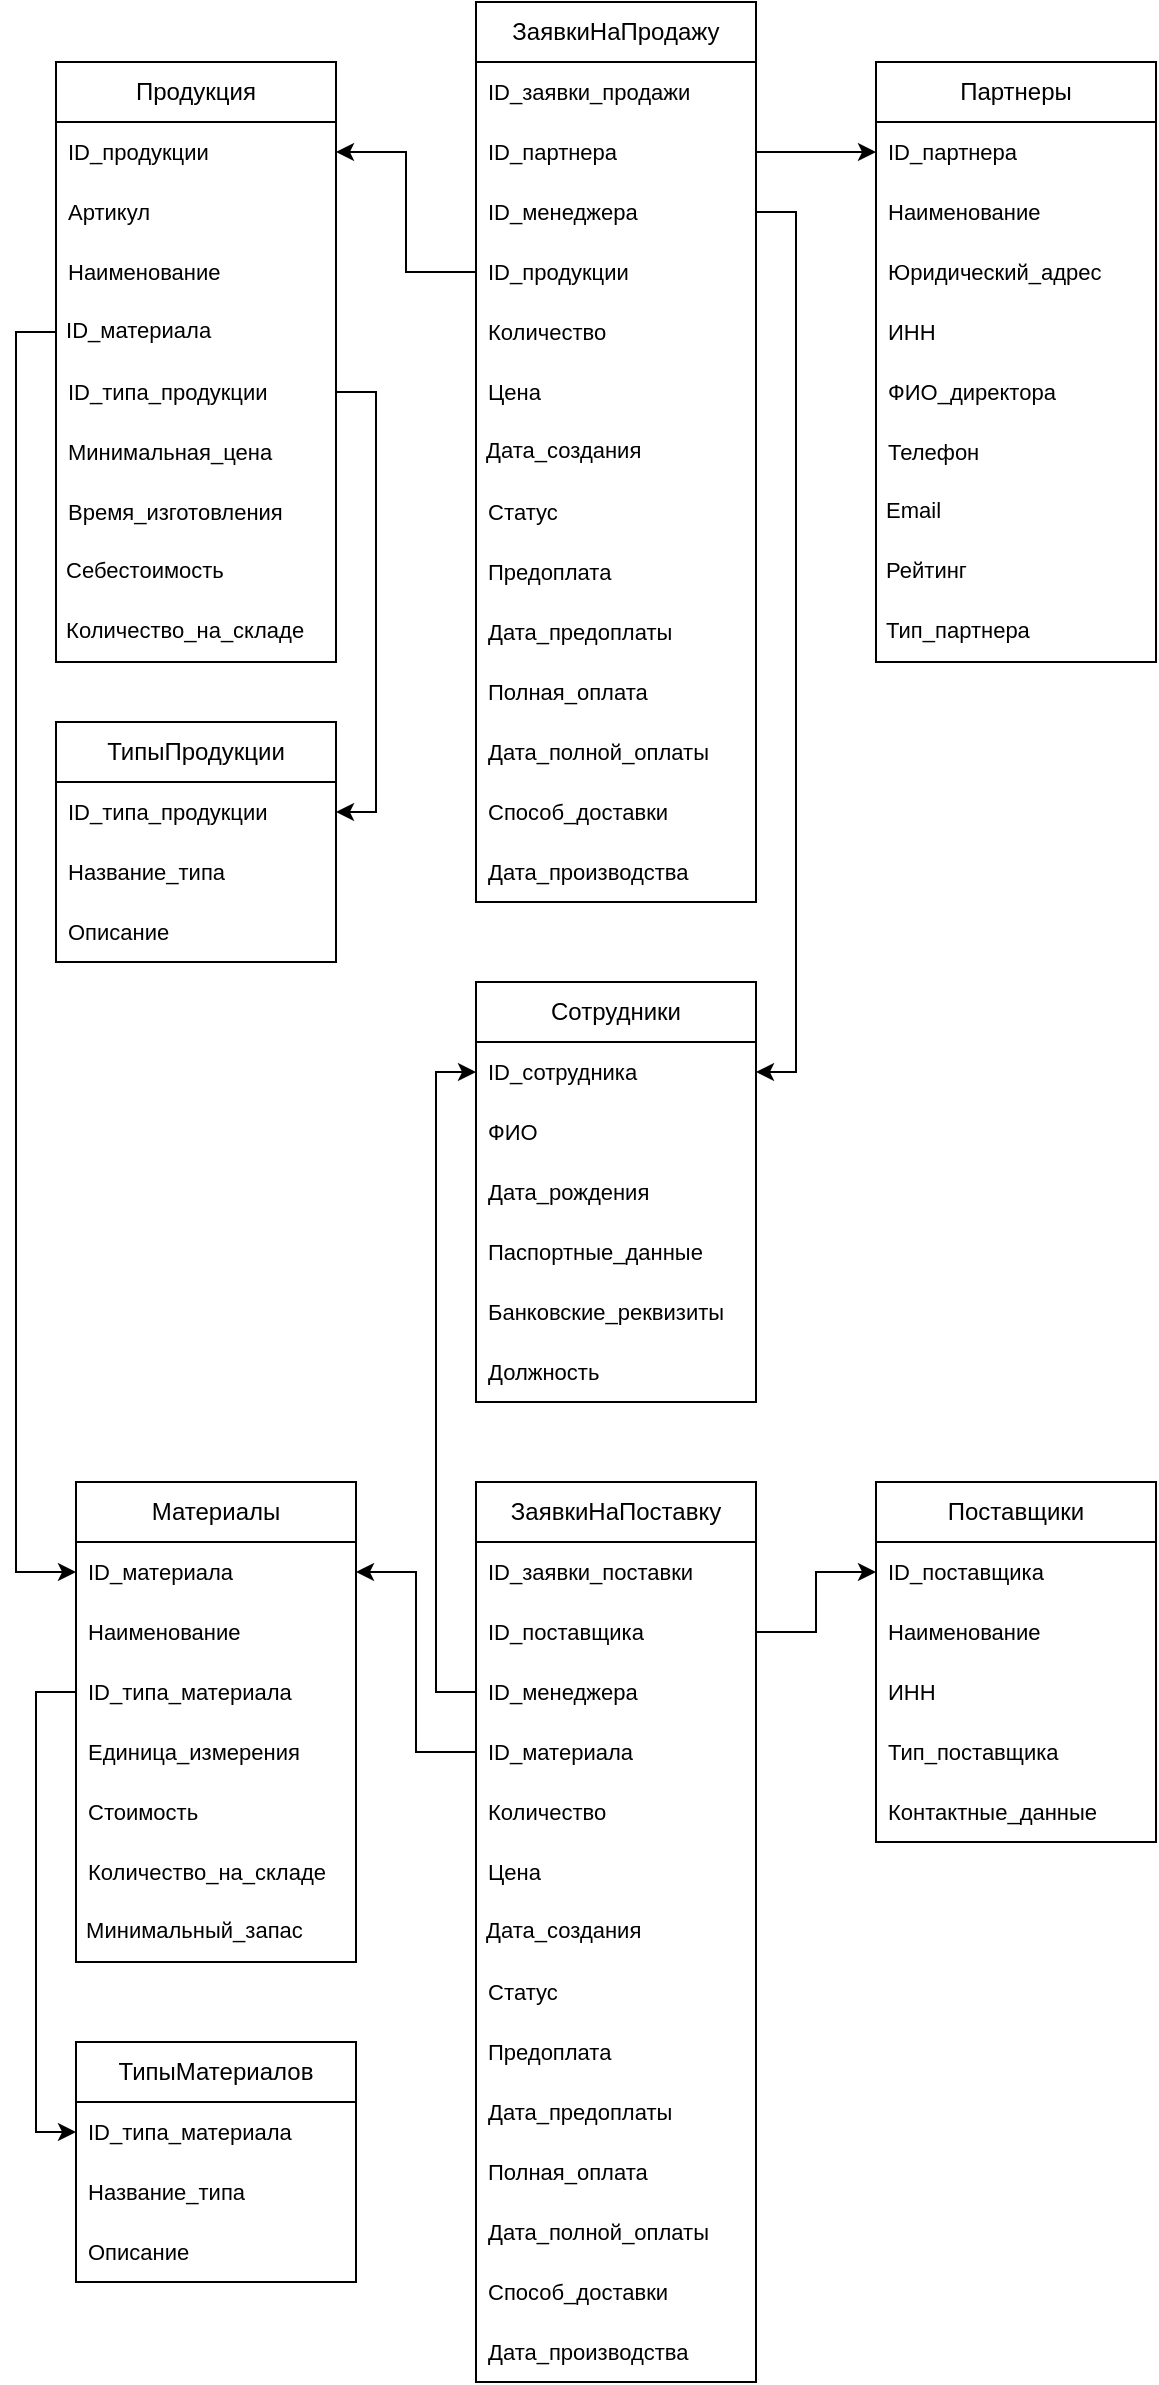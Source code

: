 <mxfile version="28.2.3">
  <diagram name="Страница — 1" id="VqEo48rVnL1br9ypIljQ">
    <mxGraphModel dx="2173" dy="1035" grid="0" gridSize="10" guides="1" tooltips="1" connect="1" arrows="1" fold="1" page="0" pageScale="1" pageWidth="827" pageHeight="1169" math="0" shadow="0">
      <root>
        <mxCell id="0" />
        <mxCell id="1" parent="0" />
        <mxCell id="5uoPL086095YYhVWI1lk-1" value="Сотрудники" style="swimlane;fontStyle=0;childLayout=stackLayout;horizontal=1;startSize=30;horizontalStack=0;resizeParent=1;resizeParentMax=0;resizeLast=0;collapsible=1;marginBottom=0;whiteSpace=wrap;html=1;" parent="1" vertex="1">
          <mxGeometry x="60" y="490" width="140" height="210" as="geometry" />
        </mxCell>
        <mxCell id="5uoPL086095YYhVWI1lk-2" value="&lt;span style=&quot;font-size: 11px; text-wrap: nowrap;&quot;&gt;ID_сотрудника&lt;/span&gt;" style="text;strokeColor=none;fillColor=none;align=left;verticalAlign=middle;spacingLeft=4;spacingRight=4;overflow=hidden;points=[[0,0.5],[1,0.5]];portConstraint=eastwest;rotatable=0;whiteSpace=wrap;html=1;" parent="5uoPL086095YYhVWI1lk-1" vertex="1">
          <mxGeometry y="30" width="140" height="30" as="geometry" />
        </mxCell>
        <mxCell id="5uoPL086095YYhVWI1lk-3" value="&lt;span style=&quot;font-size: 11px; text-wrap: nowrap;&quot;&gt;ФИО&lt;/span&gt;" style="text;strokeColor=none;fillColor=none;align=left;verticalAlign=middle;spacingLeft=4;spacingRight=4;overflow=hidden;points=[[0,0.5],[1,0.5]];portConstraint=eastwest;rotatable=0;whiteSpace=wrap;html=1;" parent="5uoPL086095YYhVWI1lk-1" vertex="1">
          <mxGeometry y="60" width="140" height="30" as="geometry" />
        </mxCell>
        <mxCell id="5uoPL086095YYhVWI1lk-4" value="&lt;span style=&quot;font-size: 11px; text-wrap: nowrap;&quot;&gt;Дата_рождения&lt;/span&gt;" style="text;strokeColor=none;fillColor=none;align=left;verticalAlign=middle;spacingLeft=4;spacingRight=4;overflow=hidden;points=[[0,0.5],[1,0.5]];portConstraint=eastwest;rotatable=0;whiteSpace=wrap;html=1;" parent="5uoPL086095YYhVWI1lk-1" vertex="1">
          <mxGeometry y="90" width="140" height="30" as="geometry" />
        </mxCell>
        <mxCell id="5uoPL086095YYhVWI1lk-5" value="&lt;span style=&quot;font-size: 11px; text-wrap: nowrap;&quot;&gt;Паспортные_данные&lt;/span&gt;" style="text;strokeColor=none;fillColor=none;align=left;verticalAlign=middle;spacingLeft=4;spacingRight=4;overflow=hidden;points=[[0,0.5],[1,0.5]];portConstraint=eastwest;rotatable=0;whiteSpace=wrap;html=1;" parent="5uoPL086095YYhVWI1lk-1" vertex="1">
          <mxGeometry y="120" width="140" height="30" as="geometry" />
        </mxCell>
        <mxCell id="5uoPL086095YYhVWI1lk-6" value="&lt;span style=&quot;font-size: 11px; text-wrap: nowrap;&quot;&gt;Банковские_реквизиты&lt;/span&gt;" style="text;strokeColor=none;fillColor=none;align=left;verticalAlign=middle;spacingLeft=4;spacingRight=4;overflow=hidden;points=[[0,0.5],[1,0.5]];portConstraint=eastwest;rotatable=0;whiteSpace=wrap;html=1;" parent="5uoPL086095YYhVWI1lk-1" vertex="1">
          <mxGeometry y="150" width="140" height="30" as="geometry" />
        </mxCell>
        <mxCell id="5uoPL086095YYhVWI1lk-7" value="&lt;span style=&quot;font-size: 11px; text-wrap: nowrap;&quot;&gt;Должность&lt;/span&gt;" style="text;strokeColor=none;fillColor=none;align=left;verticalAlign=middle;spacingLeft=4;spacingRight=4;overflow=hidden;points=[[0,0.5],[1,0.5]];portConstraint=eastwest;rotatable=0;whiteSpace=wrap;html=1;" parent="5uoPL086095YYhVWI1lk-1" vertex="1">
          <mxGeometry y="180" width="140" height="30" as="geometry" />
        </mxCell>
        <mxCell id="5uoPL086095YYhVWI1lk-8" value="Партнеры" style="swimlane;fontStyle=0;childLayout=stackLayout;horizontal=1;startSize=30;horizontalStack=0;resizeParent=1;resizeParentMax=0;resizeLast=0;collapsible=1;marginBottom=0;whiteSpace=wrap;html=1;" parent="1" vertex="1">
          <mxGeometry x="260" y="30" width="140" height="300" as="geometry" />
        </mxCell>
        <mxCell id="5uoPL086095YYhVWI1lk-9" value="&lt;span style=&quot;font-size: 11px; text-wrap: nowrap;&quot;&gt;ID_партнера&lt;/span&gt;" style="text;strokeColor=none;fillColor=none;align=left;verticalAlign=middle;spacingLeft=4;spacingRight=4;overflow=hidden;points=[[0,0.5],[1,0.5]];portConstraint=eastwest;rotatable=0;whiteSpace=wrap;html=1;" parent="5uoPL086095YYhVWI1lk-8" vertex="1">
          <mxGeometry y="30" width="140" height="30" as="geometry" />
        </mxCell>
        <mxCell id="5uoPL086095YYhVWI1lk-10" value="&lt;span style=&quot;font-size: 11px; text-wrap: nowrap;&quot;&gt;Наименование&lt;/span&gt;" style="text;strokeColor=none;fillColor=none;align=left;verticalAlign=middle;spacingLeft=4;spacingRight=4;overflow=hidden;points=[[0,0.5],[1,0.5]];portConstraint=eastwest;rotatable=0;whiteSpace=wrap;html=1;" parent="5uoPL086095YYhVWI1lk-8" vertex="1">
          <mxGeometry y="60" width="140" height="30" as="geometry" />
        </mxCell>
        <mxCell id="5uoPL086095YYhVWI1lk-11" value="&lt;span style=&quot;font-size: 11px; text-wrap: nowrap;&quot;&gt;Юридический_адрес&lt;/span&gt;" style="text;strokeColor=none;fillColor=none;align=left;verticalAlign=middle;spacingLeft=4;spacingRight=4;overflow=hidden;points=[[0,0.5],[1,0.5]];portConstraint=eastwest;rotatable=0;whiteSpace=wrap;html=1;" parent="5uoPL086095YYhVWI1lk-8" vertex="1">
          <mxGeometry y="90" width="140" height="30" as="geometry" />
        </mxCell>
        <mxCell id="5uoPL086095YYhVWI1lk-12" value="&lt;span style=&quot;font-size: 11px; text-wrap: nowrap;&quot;&gt;ИНН&lt;/span&gt;" style="text;strokeColor=none;fillColor=none;align=left;verticalAlign=middle;spacingLeft=4;spacingRight=4;overflow=hidden;points=[[0,0.5],[1,0.5]];portConstraint=eastwest;rotatable=0;whiteSpace=wrap;html=1;" parent="5uoPL086095YYhVWI1lk-8" vertex="1">
          <mxGeometry y="120" width="140" height="30" as="geometry" />
        </mxCell>
        <mxCell id="5uoPL086095YYhVWI1lk-13" value="&lt;span style=&quot;font-size: 11px; text-wrap: nowrap;&quot;&gt;ФИО_директора&lt;/span&gt;" style="text;strokeColor=none;fillColor=none;align=left;verticalAlign=middle;spacingLeft=4;spacingRight=4;overflow=hidden;points=[[0,0.5],[1,0.5]];portConstraint=eastwest;rotatable=0;whiteSpace=wrap;html=1;" parent="5uoPL086095YYhVWI1lk-8" vertex="1">
          <mxGeometry y="150" width="140" height="30" as="geometry" />
        </mxCell>
        <mxCell id="5uoPL086095YYhVWI1lk-14" value="&lt;span style=&quot;font-size: 11px; text-wrap: nowrap;&quot;&gt;Телефон&lt;/span&gt;" style="text;strokeColor=none;fillColor=none;align=left;verticalAlign=middle;spacingLeft=4;spacingRight=4;overflow=hidden;points=[[0,0.5],[1,0.5]];portConstraint=eastwest;rotatable=0;whiteSpace=wrap;html=1;" parent="5uoPL086095YYhVWI1lk-8" vertex="1">
          <mxGeometry y="180" width="140" height="30" as="geometry" />
        </mxCell>
        <mxCell id="5uoPL086095YYhVWI1lk-15" value="&lt;span style=&quot;font-size: 11px; text-wrap: nowrap;&quot;&gt;&amp;nbsp;Email&amp;nbsp;&lt;/span&gt;" style="text;whiteSpace=wrap;html=1;" parent="5uoPL086095YYhVWI1lk-8" vertex="1">
          <mxGeometry y="210" width="140" height="30" as="geometry" />
        </mxCell>
        <mxCell id="5uoPL086095YYhVWI1lk-16" value="&lt;span style=&quot;font-size: 11px; text-wrap: nowrap;&quot;&gt;&amp;nbsp;Рейтинг&lt;/span&gt;" style="text;whiteSpace=wrap;html=1;" parent="5uoPL086095YYhVWI1lk-8" vertex="1">
          <mxGeometry y="240" width="140" height="30" as="geometry" />
        </mxCell>
        <mxCell id="5uoPL086095YYhVWI1lk-17" value="&lt;span style=&quot;font-size: 11px; text-wrap: nowrap;&quot;&gt;&amp;nbsp;Тип_партнера&lt;/span&gt;" style="text;whiteSpace=wrap;html=1;" parent="5uoPL086095YYhVWI1lk-8" vertex="1">
          <mxGeometry y="270" width="140" height="30" as="geometry" />
        </mxCell>
        <mxCell id="5uoPL086095YYhVWI1lk-18" value="ТипыМатериалов" style="swimlane;fontStyle=0;childLayout=stackLayout;horizontal=1;startSize=30;horizontalStack=0;resizeParent=1;resizeParentMax=0;resizeLast=0;collapsible=1;marginBottom=0;whiteSpace=wrap;html=1;" parent="1" vertex="1">
          <mxGeometry x="-140" y="1020" width="140" height="120" as="geometry" />
        </mxCell>
        <mxCell id="5uoPL086095YYhVWI1lk-19" value="&lt;span style=&quot;font-size: 11px; text-wrap: nowrap;&quot;&gt;ID_типа_материала&lt;/span&gt;" style="text;strokeColor=none;fillColor=none;align=left;verticalAlign=middle;spacingLeft=4;spacingRight=4;overflow=hidden;points=[[0,0.5],[1,0.5]];portConstraint=eastwest;rotatable=0;whiteSpace=wrap;html=1;" parent="5uoPL086095YYhVWI1lk-18" vertex="1">
          <mxGeometry y="30" width="140" height="30" as="geometry" />
        </mxCell>
        <mxCell id="5uoPL086095YYhVWI1lk-20" value="&lt;span style=&quot;font-size: 11px; text-wrap: nowrap;&quot;&gt;Название_типа&amp;nbsp;&lt;/span&gt;" style="text;strokeColor=none;fillColor=none;align=left;verticalAlign=middle;spacingLeft=4;spacingRight=4;overflow=hidden;points=[[0,0.5],[1,0.5]];portConstraint=eastwest;rotatable=0;whiteSpace=wrap;html=1;" parent="5uoPL086095YYhVWI1lk-18" vertex="1">
          <mxGeometry y="60" width="140" height="30" as="geometry" />
        </mxCell>
        <mxCell id="5uoPL086095YYhVWI1lk-21" value="&lt;span style=&quot;font-size: 11px; text-wrap: nowrap;&quot;&gt;Описание&amp;nbsp;&lt;/span&gt;" style="text;strokeColor=none;fillColor=none;align=left;verticalAlign=middle;spacingLeft=4;spacingRight=4;overflow=hidden;points=[[0,0.5],[1,0.5]];portConstraint=eastwest;rotatable=0;whiteSpace=wrap;html=1;" parent="5uoPL086095YYhVWI1lk-18" vertex="1">
          <mxGeometry y="90" width="140" height="30" as="geometry" />
        </mxCell>
        <mxCell id="5uoPL086095YYhVWI1lk-28" value="Поставщики" style="swimlane;fontStyle=0;childLayout=stackLayout;horizontal=1;startSize=30;horizontalStack=0;resizeParent=1;resizeParentMax=0;resizeLast=0;collapsible=1;marginBottom=0;whiteSpace=wrap;html=1;" parent="1" vertex="1">
          <mxGeometry x="260" y="740" width="140" height="180" as="geometry" />
        </mxCell>
        <mxCell id="5uoPL086095YYhVWI1lk-29" value="&lt;span style=&quot;font-size: 11px; text-wrap: nowrap;&quot;&gt;ID_поставщика&amp;nbsp;&lt;/span&gt;" style="text;strokeColor=none;fillColor=none;align=left;verticalAlign=middle;spacingLeft=4;spacingRight=4;overflow=hidden;points=[[0,0.5],[1,0.5]];portConstraint=eastwest;rotatable=0;whiteSpace=wrap;html=1;" parent="5uoPL086095YYhVWI1lk-28" vertex="1">
          <mxGeometry y="30" width="140" height="30" as="geometry" />
        </mxCell>
        <mxCell id="5uoPL086095YYhVWI1lk-30" value="&lt;span style=&quot;font-size: 11px; text-wrap: nowrap;&quot;&gt;Наименование&lt;/span&gt;" style="text;strokeColor=none;fillColor=none;align=left;verticalAlign=middle;spacingLeft=4;spacingRight=4;overflow=hidden;points=[[0,0.5],[1,0.5]];portConstraint=eastwest;rotatable=0;whiteSpace=wrap;html=1;" parent="5uoPL086095YYhVWI1lk-28" vertex="1">
          <mxGeometry y="60" width="140" height="30" as="geometry" />
        </mxCell>
        <mxCell id="5uoPL086095YYhVWI1lk-32" value="&lt;span style=&quot;font-size: 11px; text-wrap: nowrap;&quot;&gt;ИНН&lt;/span&gt;" style="text;strokeColor=none;fillColor=none;align=left;verticalAlign=middle;spacingLeft=4;spacingRight=4;overflow=hidden;points=[[0,0.5],[1,0.5]];portConstraint=eastwest;rotatable=0;whiteSpace=wrap;html=1;" parent="5uoPL086095YYhVWI1lk-28" vertex="1">
          <mxGeometry y="90" width="140" height="30" as="geometry" />
        </mxCell>
        <mxCell id="5uoPL086095YYhVWI1lk-33" value="&lt;span style=&quot;font-size: 11px; text-wrap: nowrap;&quot;&gt;Тип_поставщика&amp;nbsp;&lt;/span&gt;" style="text;strokeColor=none;fillColor=none;align=left;verticalAlign=middle;spacingLeft=4;spacingRight=4;overflow=hidden;points=[[0,0.5],[1,0.5]];portConstraint=eastwest;rotatable=0;whiteSpace=wrap;html=1;" parent="5uoPL086095YYhVWI1lk-28" vertex="1">
          <mxGeometry y="120" width="140" height="30" as="geometry" />
        </mxCell>
        <mxCell id="5uoPL086095YYhVWI1lk-34" value="&lt;span style=&quot;font-size: 11px; text-wrap: nowrap;&quot;&gt;Контактные_данные&amp;nbsp;&lt;/span&gt;" style="text;strokeColor=none;fillColor=none;align=left;verticalAlign=middle;spacingLeft=4;spacingRight=4;overflow=hidden;points=[[0,0.5],[1,0.5]];portConstraint=eastwest;rotatable=0;whiteSpace=wrap;html=1;" parent="5uoPL086095YYhVWI1lk-28" vertex="1">
          <mxGeometry y="150" width="140" height="30" as="geometry" />
        </mxCell>
        <mxCell id="5uoPL086095YYhVWI1lk-38" value="Материалы" style="swimlane;fontStyle=0;childLayout=stackLayout;horizontal=1;startSize=30;horizontalStack=0;resizeParent=1;resizeParentMax=0;resizeLast=0;collapsible=1;marginBottom=0;whiteSpace=wrap;html=1;" parent="1" vertex="1">
          <mxGeometry x="-140" y="740" width="140" height="240" as="geometry" />
        </mxCell>
        <mxCell id="5uoPL086095YYhVWI1lk-39" value="&lt;span style=&quot;font-size: 11px; text-wrap: nowrap;&quot;&gt;ID_материала&amp;nbsp;&lt;/span&gt;" style="text;strokeColor=none;fillColor=none;align=left;verticalAlign=middle;spacingLeft=4;spacingRight=4;overflow=hidden;points=[[0,0.5],[1,0.5]];portConstraint=eastwest;rotatable=0;whiteSpace=wrap;html=1;" parent="5uoPL086095YYhVWI1lk-38" vertex="1">
          <mxGeometry y="30" width="140" height="30" as="geometry" />
        </mxCell>
        <mxCell id="5uoPL086095YYhVWI1lk-40" value="&lt;span style=&quot;font-size: 11px; text-wrap: nowrap;&quot;&gt;Наименование&amp;nbsp;&lt;/span&gt;" style="text;strokeColor=none;fillColor=none;align=left;verticalAlign=middle;spacingLeft=4;spacingRight=4;overflow=hidden;points=[[0,0.5],[1,0.5]];portConstraint=eastwest;rotatable=0;whiteSpace=wrap;html=1;" parent="5uoPL086095YYhVWI1lk-38" vertex="1">
          <mxGeometry y="60" width="140" height="30" as="geometry" />
        </mxCell>
        <mxCell id="5uoPL086095YYhVWI1lk-41" value="&lt;span style=&quot;font-size: 11px; text-wrap: nowrap;&quot;&gt;ID_типа_материала&amp;nbsp;&lt;/span&gt;" style="text;strokeColor=none;fillColor=none;align=left;verticalAlign=middle;spacingLeft=4;spacingRight=4;overflow=hidden;points=[[0,0.5],[1,0.5]];portConstraint=eastwest;rotatable=0;whiteSpace=wrap;html=1;" parent="5uoPL086095YYhVWI1lk-38" vertex="1">
          <mxGeometry y="90" width="140" height="30" as="geometry" />
        </mxCell>
        <mxCell id="5uoPL086095YYhVWI1lk-42" value="&lt;span style=&quot;font-size: 11px; text-wrap: nowrap;&quot;&gt;Единица_измерения&amp;nbsp;&lt;/span&gt;" style="text;strokeColor=none;fillColor=none;align=left;verticalAlign=middle;spacingLeft=4;spacingRight=4;overflow=hidden;points=[[0,0.5],[1,0.5]];portConstraint=eastwest;rotatable=0;whiteSpace=wrap;html=1;" parent="5uoPL086095YYhVWI1lk-38" vertex="1">
          <mxGeometry y="120" width="140" height="30" as="geometry" />
        </mxCell>
        <mxCell id="5uoPL086095YYhVWI1lk-43" value="&lt;span style=&quot;font-size: 11px; text-wrap: nowrap;&quot;&gt;Стоимость&amp;nbsp;&lt;/span&gt;" style="text;strokeColor=none;fillColor=none;align=left;verticalAlign=middle;spacingLeft=4;spacingRight=4;overflow=hidden;points=[[0,0.5],[1,0.5]];portConstraint=eastwest;rotatable=0;whiteSpace=wrap;html=1;" parent="5uoPL086095YYhVWI1lk-38" vertex="1">
          <mxGeometry y="150" width="140" height="30" as="geometry" />
        </mxCell>
        <mxCell id="5uoPL086095YYhVWI1lk-44" value="&lt;span style=&quot;font-size: 11px; text-wrap: nowrap;&quot;&gt;Количество_на_складе&amp;nbsp;&lt;/span&gt;" style="text;strokeColor=none;fillColor=none;align=left;verticalAlign=middle;spacingLeft=4;spacingRight=4;overflow=hidden;points=[[0,0.5],[1,0.5]];portConstraint=eastwest;rotatable=0;whiteSpace=wrap;html=1;" parent="5uoPL086095YYhVWI1lk-38" vertex="1">
          <mxGeometry y="180" width="140" height="30" as="geometry" />
        </mxCell>
        <mxCell id="5uoPL086095YYhVWI1lk-45" value="&lt;span style=&quot;font-size: 11px; text-wrap: nowrap;&quot;&gt;&amp;nbsp;Минимальный_запас&amp;nbsp;&lt;/span&gt;" style="text;whiteSpace=wrap;html=1;" parent="5uoPL086095YYhVWI1lk-38" vertex="1">
          <mxGeometry y="210" width="140" height="30" as="geometry" />
        </mxCell>
        <mxCell id="5uoPL086095YYhVWI1lk-48" value="ТипыПродукции" style="swimlane;fontStyle=0;childLayout=stackLayout;horizontal=1;startSize=30;horizontalStack=0;resizeParent=1;resizeParentMax=0;resizeLast=0;collapsible=1;marginBottom=0;whiteSpace=wrap;html=1;" parent="1" vertex="1">
          <mxGeometry x="-150" y="360" width="140" height="120" as="geometry" />
        </mxCell>
        <mxCell id="5uoPL086095YYhVWI1lk-49" value="&lt;span style=&quot;font-size: 11px; text-wrap: nowrap;&quot;&gt;ID_типа_продукции&amp;nbsp;&lt;/span&gt;" style="text;strokeColor=none;fillColor=none;align=left;verticalAlign=middle;spacingLeft=4;spacingRight=4;overflow=hidden;points=[[0,0.5],[1,0.5]];portConstraint=eastwest;rotatable=0;whiteSpace=wrap;html=1;" parent="5uoPL086095YYhVWI1lk-48" vertex="1">
          <mxGeometry y="30" width="140" height="30" as="geometry" />
        </mxCell>
        <mxCell id="5uoPL086095YYhVWI1lk-50" value="&lt;span style=&quot;font-size: 11px; text-wrap: nowrap;&quot;&gt;Название_типа&amp;nbsp;&lt;/span&gt;" style="text;strokeColor=none;fillColor=none;align=left;verticalAlign=middle;spacingLeft=4;spacingRight=4;overflow=hidden;points=[[0,0.5],[1,0.5]];portConstraint=eastwest;rotatable=0;whiteSpace=wrap;html=1;" parent="5uoPL086095YYhVWI1lk-48" vertex="1">
          <mxGeometry y="60" width="140" height="30" as="geometry" />
        </mxCell>
        <mxCell id="5uoPL086095YYhVWI1lk-51" value="&lt;span style=&quot;font-size: 11px; text-wrap: nowrap;&quot;&gt;Описание&amp;nbsp;&lt;/span&gt;" style="text;strokeColor=none;fillColor=none;align=left;verticalAlign=middle;spacingLeft=4;spacingRight=4;overflow=hidden;points=[[0,0.5],[1,0.5]];portConstraint=eastwest;rotatable=0;whiteSpace=wrap;html=1;" parent="5uoPL086095YYhVWI1lk-48" vertex="1">
          <mxGeometry y="90" width="140" height="30" as="geometry" />
        </mxCell>
        <mxCell id="5uoPL086095YYhVWI1lk-58" value="Продукция" style="swimlane;fontStyle=0;childLayout=stackLayout;horizontal=1;startSize=30;horizontalStack=0;resizeParent=1;resizeParentMax=0;resizeLast=0;collapsible=1;marginBottom=0;whiteSpace=wrap;html=1;" parent="1" vertex="1">
          <mxGeometry x="-150" y="30" width="140" height="300" as="geometry" />
        </mxCell>
        <mxCell id="5uoPL086095YYhVWI1lk-59" value="&lt;span style=&quot;font-size: 11px; text-wrap: nowrap;&quot;&gt;ID_продукции&amp;nbsp;&lt;/span&gt;" style="text;strokeColor=none;fillColor=none;align=left;verticalAlign=middle;spacingLeft=4;spacingRight=4;overflow=hidden;points=[[0,0.5],[1,0.5]];portConstraint=eastwest;rotatable=0;whiteSpace=wrap;html=1;" parent="5uoPL086095YYhVWI1lk-58" vertex="1">
          <mxGeometry y="30" width="140" height="30" as="geometry" />
        </mxCell>
        <mxCell id="5uoPL086095YYhVWI1lk-60" value="&lt;span style=&quot;font-size: 11px; text-wrap: nowrap;&quot;&gt;Артикул&amp;nbsp;&lt;/span&gt;" style="text;strokeColor=none;fillColor=none;align=left;verticalAlign=middle;spacingLeft=4;spacingRight=4;overflow=hidden;points=[[0,0.5],[1,0.5]];portConstraint=eastwest;rotatable=0;whiteSpace=wrap;html=1;" parent="5uoPL086095YYhVWI1lk-58" vertex="1">
          <mxGeometry y="60" width="140" height="30" as="geometry" />
        </mxCell>
        <mxCell id="5uoPL086095YYhVWI1lk-61" value="&lt;span style=&quot;font-size: 11px; text-wrap: nowrap;&quot;&gt;Наименование&amp;nbsp;&lt;/span&gt;" style="text;strokeColor=none;fillColor=none;align=left;verticalAlign=middle;spacingLeft=4;spacingRight=4;overflow=hidden;points=[[0,0.5],[1,0.5]];portConstraint=eastwest;rotatable=0;whiteSpace=wrap;html=1;" parent="5uoPL086095YYhVWI1lk-58" vertex="1">
          <mxGeometry y="90" width="140" height="30" as="geometry" />
        </mxCell>
        <mxCell id="AKHqYTvAZ-CaSyuFlQP_-1" value="&lt;span style=&quot;font-size: 11px; text-wrap-mode: nowrap;&quot;&gt;&amp;nbsp;ID_материала&lt;/span&gt;" style="text;whiteSpace=wrap;html=1;" vertex="1" parent="5uoPL086095YYhVWI1lk-58">
          <mxGeometry y="120" width="140" height="30" as="geometry" />
        </mxCell>
        <mxCell id="5uoPL086095YYhVWI1lk-62" value="&lt;span style=&quot;font-size: 11px; text-wrap: nowrap;&quot;&gt;ID_типа_продукции&amp;nbsp;&lt;/span&gt;" style="text;strokeColor=none;fillColor=none;align=left;verticalAlign=middle;spacingLeft=4;spacingRight=4;overflow=hidden;points=[[0,0.5],[1,0.5]];portConstraint=eastwest;rotatable=0;whiteSpace=wrap;html=1;" parent="5uoPL086095YYhVWI1lk-58" vertex="1">
          <mxGeometry y="150" width="140" height="30" as="geometry" />
        </mxCell>
        <mxCell id="5uoPL086095YYhVWI1lk-63" value="&lt;span style=&quot;font-size: 11px; text-wrap: nowrap;&quot;&gt;Минимальная_цена&amp;nbsp;&lt;/span&gt;" style="text;strokeColor=none;fillColor=none;align=left;verticalAlign=middle;spacingLeft=4;spacingRight=4;overflow=hidden;points=[[0,0.5],[1,0.5]];portConstraint=eastwest;rotatable=0;whiteSpace=wrap;html=1;" parent="5uoPL086095YYhVWI1lk-58" vertex="1">
          <mxGeometry y="180" width="140" height="30" as="geometry" />
        </mxCell>
        <mxCell id="5uoPL086095YYhVWI1lk-64" value="&lt;span style=&quot;font-size: 11px; text-wrap: nowrap;&quot;&gt;Время_изготовления&amp;nbsp;&lt;/span&gt;" style="text;strokeColor=none;fillColor=none;align=left;verticalAlign=middle;spacingLeft=4;spacingRight=4;overflow=hidden;points=[[0,0.5],[1,0.5]];portConstraint=eastwest;rotatable=0;whiteSpace=wrap;html=1;" parent="5uoPL086095YYhVWI1lk-58" vertex="1">
          <mxGeometry y="210" width="140" height="30" as="geometry" />
        </mxCell>
        <mxCell id="5uoPL086095YYhVWI1lk-65" value="&lt;span style=&quot;font-size: 11px; text-wrap: nowrap;&quot;&gt;&amp;nbsp;Себестоимость&amp;nbsp;&lt;/span&gt;" style="text;whiteSpace=wrap;html=1;" parent="5uoPL086095YYhVWI1lk-58" vertex="1">
          <mxGeometry y="240" width="140" height="30" as="geometry" />
        </mxCell>
        <mxCell id="5uoPL086095YYhVWI1lk-66" value="&lt;span style=&quot;font-size: 11px; text-wrap: nowrap;&quot;&gt;&amp;nbsp;Количество_на_складе&lt;/span&gt;" style="text;whiteSpace=wrap;html=1;" parent="5uoPL086095YYhVWI1lk-58" vertex="1">
          <mxGeometry y="270" width="140" height="30" as="geometry" />
        </mxCell>
        <mxCell id="5uoPL086095YYhVWI1lk-68" value="ЗаявкиНаПродажу" style="swimlane;fontStyle=0;childLayout=stackLayout;horizontal=1;startSize=30;horizontalStack=0;resizeParent=1;resizeParentMax=0;resizeLast=0;collapsible=1;marginBottom=0;whiteSpace=wrap;html=1;" parent="1" vertex="1">
          <mxGeometry x="60" width="140" height="450" as="geometry" />
        </mxCell>
        <mxCell id="5uoPL086095YYhVWI1lk-69" value="&lt;span style=&quot;font-size: 11px; text-wrap: nowrap;&quot;&gt;ID_заявки_продажи&amp;nbsp;&lt;/span&gt;" style="text;strokeColor=none;fillColor=none;align=left;verticalAlign=middle;spacingLeft=4;spacingRight=4;overflow=hidden;points=[[0,0.5],[1,0.5]];portConstraint=eastwest;rotatable=0;whiteSpace=wrap;html=1;" parent="5uoPL086095YYhVWI1lk-68" vertex="1">
          <mxGeometry y="30" width="140" height="30" as="geometry" />
        </mxCell>
        <mxCell id="5uoPL086095YYhVWI1lk-70" value="&lt;span style=&quot;font-size: 11px; text-wrap: nowrap;&quot;&gt;ID_партнера&amp;nbsp;&lt;/span&gt;" style="text;strokeColor=none;fillColor=none;align=left;verticalAlign=middle;spacingLeft=4;spacingRight=4;overflow=hidden;points=[[0,0.5],[1,0.5]];portConstraint=eastwest;rotatable=0;whiteSpace=wrap;html=1;" parent="5uoPL086095YYhVWI1lk-68" vertex="1">
          <mxGeometry y="60" width="140" height="30" as="geometry" />
        </mxCell>
        <mxCell id="5uoPL086095YYhVWI1lk-71" value="&lt;span style=&quot;font-size: 11px; text-wrap: nowrap;&quot;&gt;ID_менеджера&amp;nbsp;&lt;/span&gt;" style="text;strokeColor=none;fillColor=none;align=left;verticalAlign=middle;spacingLeft=4;spacingRight=4;overflow=hidden;points=[[0,0.5],[1,0.5]];portConstraint=eastwest;rotatable=0;whiteSpace=wrap;html=1;" parent="5uoPL086095YYhVWI1lk-68" vertex="1">
          <mxGeometry y="90" width="140" height="30" as="geometry" />
        </mxCell>
        <mxCell id="5uoPL086095YYhVWI1lk-72" value="&lt;span style=&quot;font-size: 11px; text-wrap: nowrap;&quot;&gt;ID_продукции&amp;nbsp;&lt;/span&gt;" style="text;strokeColor=none;fillColor=none;align=left;verticalAlign=middle;spacingLeft=4;spacingRight=4;overflow=hidden;points=[[0,0.5],[1,0.5]];portConstraint=eastwest;rotatable=0;whiteSpace=wrap;html=1;" parent="5uoPL086095YYhVWI1lk-68" vertex="1">
          <mxGeometry y="120" width="140" height="30" as="geometry" />
        </mxCell>
        <mxCell id="5uoPL086095YYhVWI1lk-73" value="&lt;span style=&quot;font-size: 11px; text-wrap: nowrap;&quot;&gt;Количество&amp;nbsp;&lt;/span&gt;" style="text;strokeColor=none;fillColor=none;align=left;verticalAlign=middle;spacingLeft=4;spacingRight=4;overflow=hidden;points=[[0,0.5],[1,0.5]];portConstraint=eastwest;rotatable=0;whiteSpace=wrap;html=1;" parent="5uoPL086095YYhVWI1lk-68" vertex="1">
          <mxGeometry y="150" width="140" height="30" as="geometry" />
        </mxCell>
        <mxCell id="5uoPL086095YYhVWI1lk-74" value="&lt;span style=&quot;font-size: 11px; text-wrap: nowrap;&quot;&gt;Цена&amp;nbsp;&lt;/span&gt;" style="text;strokeColor=none;fillColor=none;align=left;verticalAlign=middle;spacingLeft=4;spacingRight=4;overflow=hidden;points=[[0,0.5],[1,0.5]];portConstraint=eastwest;rotatable=0;whiteSpace=wrap;html=1;" parent="5uoPL086095YYhVWI1lk-68" vertex="1">
          <mxGeometry y="180" width="140" height="30" as="geometry" />
        </mxCell>
        <mxCell id="5uoPL086095YYhVWI1lk-75" value="&lt;span style=&quot;font-size: 11px; text-wrap: nowrap;&quot;&gt;&amp;nbsp;Дата_создания&amp;nbsp;&lt;/span&gt;" style="text;whiteSpace=wrap;html=1;" parent="5uoPL086095YYhVWI1lk-68" vertex="1">
          <mxGeometry y="210" width="140" height="30" as="geometry" />
        </mxCell>
        <mxCell id="5uoPL086095YYhVWI1lk-78" value="&lt;span style=&quot;font-size: 11px; text-wrap: nowrap;&quot;&gt;Ст&lt;/span&gt;&lt;span style=&quot;padding: 0px; margin: 0px; text-wrap: nowrap; color: rgba(0, 0, 0, 0); font-family: monospace; font-size: 0px;&quot;&gt;%3CmxGraphModel%3E%3Croot%3E%3CmxCell%20id%3D%220%22%2F%3E%3CmxCell%20id%3D%221%22%20parent%3D%220%22%2F%3E%3CmxCell%20id%3D%222%22%20value%3D%22%26lt%3Bspan%20style%3D%26quot%3Bfont-size%3A%2011px%3B%20text-wrap%3A%20nowrap%3B%26quot%3B%26gt%3B%D0%9A%D0%BE%D0%BB%D0%B8%D1%87%D0%B5%D1%81%D1%82%D0%B2%D0%BE%26amp%3Bnbsp%3B%26lt%3B%2Fspan%26gt%3B%22%20style%3D%22text%3BstrokeColor%3Dnone%3BfillColor%3Dnone%3Balign%3Dleft%3BverticalAlign%3Dmiddle%3BspacingLeft%3D4%3BspacingRight%3D4%3Boverflow%3Dhidden%3Bpoints%3D%5B%5B0%2C0.5%5D%2C%5B1%2C0.5%5D%5D%3BportConstraint%3Deastwest%3Brotatable%3D0%3BwhiteSpace%3Dwrap%3Bhtml%3D1%3B%22%20vertex%3D%221%22%20parent%3D%221%22%3E%3CmxGeometry%20x%3D%2240%22%20y%3D%22830%22%20width%3D%22140%22%20height%3D%2230%22%20as%3D%22geometry%22%2F%3E%3C%2FmxCell%3E%3C%2Froot%3E%3C%2FmxGraphModel%3E&lt;/span&gt;&lt;span style=&quot;font-size: 11px; text-wrap: nowrap;&quot;&gt;атус&lt;/span&gt;" style="text;strokeColor=none;fillColor=none;align=left;verticalAlign=middle;spacingLeft=4;spacingRight=4;overflow=hidden;points=[[0,0.5],[1,0.5]];portConstraint=eastwest;rotatable=0;whiteSpace=wrap;html=1;" parent="5uoPL086095YYhVWI1lk-68" vertex="1">
          <mxGeometry y="240" width="140" height="30" as="geometry" />
        </mxCell>
        <mxCell id="5uoPL086095YYhVWI1lk-79" value="&lt;span style=&quot;font-size: 11px; text-wrap: nowrap;&quot;&gt;Предоплата&amp;nbsp;&lt;/span&gt;" style="text;strokeColor=none;fillColor=none;align=left;verticalAlign=middle;spacingLeft=4;spacingRight=4;overflow=hidden;points=[[0,0.5],[1,0.5]];portConstraint=eastwest;rotatable=0;whiteSpace=wrap;html=1;" parent="5uoPL086095YYhVWI1lk-68" vertex="1">
          <mxGeometry y="270" width="140" height="30" as="geometry" />
        </mxCell>
        <mxCell id="5uoPL086095YYhVWI1lk-80" value="&lt;span style=&quot;font-size: 11px; text-wrap: nowrap;&quot;&gt;Дата_предоплаты&amp;nbsp;&lt;/span&gt;" style="text;strokeColor=none;fillColor=none;align=left;verticalAlign=middle;spacingLeft=4;spacingRight=4;overflow=hidden;points=[[0,0.5],[1,0.5]];portConstraint=eastwest;rotatable=0;whiteSpace=wrap;html=1;" parent="5uoPL086095YYhVWI1lk-68" vertex="1">
          <mxGeometry y="300" width="140" height="30" as="geometry" />
        </mxCell>
        <mxCell id="5uoPL086095YYhVWI1lk-81" value="&lt;span style=&quot;font-size: 11px; text-wrap: nowrap;&quot;&gt;Полная_оплата&amp;nbsp;&lt;/span&gt;" style="text;strokeColor=none;fillColor=none;align=left;verticalAlign=middle;spacingLeft=4;spacingRight=4;overflow=hidden;points=[[0,0.5],[1,0.5]];portConstraint=eastwest;rotatable=0;whiteSpace=wrap;html=1;" parent="5uoPL086095YYhVWI1lk-68" vertex="1">
          <mxGeometry y="330" width="140" height="30" as="geometry" />
        </mxCell>
        <mxCell id="5uoPL086095YYhVWI1lk-82" value="&lt;span style=&quot;font-size: 11px; text-wrap: nowrap;&quot;&gt;Дата_полной_оплаты&amp;nbsp;&lt;/span&gt;" style="text;strokeColor=none;fillColor=none;align=left;verticalAlign=middle;spacingLeft=4;spacingRight=4;overflow=hidden;points=[[0,0.5],[1,0.5]];portConstraint=eastwest;rotatable=0;whiteSpace=wrap;html=1;" parent="5uoPL086095YYhVWI1lk-68" vertex="1">
          <mxGeometry y="360" width="140" height="30" as="geometry" />
        </mxCell>
        <mxCell id="5uoPL086095YYhVWI1lk-83" value="&lt;span style=&quot;font-size: 11px; text-wrap: nowrap;&quot;&gt;Способ_доставки&amp;nbsp;&lt;/span&gt;" style="text;strokeColor=none;fillColor=none;align=left;verticalAlign=middle;spacingLeft=4;spacingRight=4;overflow=hidden;points=[[0,0.5],[1,0.5]];portConstraint=eastwest;rotatable=0;whiteSpace=wrap;html=1;" parent="5uoPL086095YYhVWI1lk-68" vertex="1">
          <mxGeometry y="390" width="140" height="30" as="geometry" />
        </mxCell>
        <mxCell id="5uoPL086095YYhVWI1lk-84" value="&lt;span style=&quot;font-size: 11px; text-wrap: nowrap;&quot;&gt;Дата_производства&amp;nbsp;&lt;/span&gt;" style="text;strokeColor=none;fillColor=none;align=left;verticalAlign=middle;spacingLeft=4;spacingRight=4;overflow=hidden;points=[[0,0.5],[1,0.5]];portConstraint=eastwest;rotatable=0;whiteSpace=wrap;html=1;" parent="5uoPL086095YYhVWI1lk-68" vertex="1">
          <mxGeometry y="420" width="140" height="30" as="geometry" />
        </mxCell>
        <mxCell id="5uoPL086095YYhVWI1lk-85" value="ЗаявкиНаПоставку" style="swimlane;fontStyle=0;childLayout=stackLayout;horizontal=1;startSize=30;horizontalStack=0;resizeParent=1;resizeParentMax=0;resizeLast=0;collapsible=1;marginBottom=0;whiteSpace=wrap;html=1;" parent="1" vertex="1">
          <mxGeometry x="60" y="740" width="140" height="450" as="geometry" />
        </mxCell>
        <mxCell id="5uoPL086095YYhVWI1lk-86" value="&lt;span style=&quot;font-size: 11px; text-wrap: nowrap;&quot;&gt;ID_заявки_поставки&amp;nbsp;&lt;/span&gt;" style="text;strokeColor=none;fillColor=none;align=left;verticalAlign=middle;spacingLeft=4;spacingRight=4;overflow=hidden;points=[[0,0.5],[1,0.5]];portConstraint=eastwest;rotatable=0;whiteSpace=wrap;html=1;" parent="5uoPL086095YYhVWI1lk-85" vertex="1">
          <mxGeometry y="30" width="140" height="30" as="geometry" />
        </mxCell>
        <mxCell id="5uoPL086095YYhVWI1lk-87" value="&lt;span style=&quot;font-size: 11px; text-wrap: nowrap;&quot;&gt;ID_поставщика&amp;nbsp;&lt;/span&gt;" style="text;strokeColor=none;fillColor=none;align=left;verticalAlign=middle;spacingLeft=4;spacingRight=4;overflow=hidden;points=[[0,0.5],[1,0.5]];portConstraint=eastwest;rotatable=0;whiteSpace=wrap;html=1;" parent="5uoPL086095YYhVWI1lk-85" vertex="1">
          <mxGeometry y="60" width="140" height="30" as="geometry" />
        </mxCell>
        <mxCell id="5uoPL086095YYhVWI1lk-88" value="&lt;span style=&quot;font-size: 11px; text-wrap: nowrap;&quot;&gt;ID_менеджера&amp;nbsp;&lt;/span&gt;" style="text;strokeColor=none;fillColor=none;align=left;verticalAlign=middle;spacingLeft=4;spacingRight=4;overflow=hidden;points=[[0,0.5],[1,0.5]];portConstraint=eastwest;rotatable=0;whiteSpace=wrap;html=1;" parent="5uoPL086095YYhVWI1lk-85" vertex="1">
          <mxGeometry y="90" width="140" height="30" as="geometry" />
        </mxCell>
        <mxCell id="5uoPL086095YYhVWI1lk-89" value="&lt;span style=&quot;font-size: 11px; text-wrap: nowrap;&quot;&gt;ID_материала&amp;nbsp;&lt;/span&gt;" style="text;strokeColor=none;fillColor=none;align=left;verticalAlign=middle;spacingLeft=4;spacingRight=4;overflow=hidden;points=[[0,0.5],[1,0.5]];portConstraint=eastwest;rotatable=0;whiteSpace=wrap;html=1;" parent="5uoPL086095YYhVWI1lk-85" vertex="1">
          <mxGeometry y="120" width="140" height="30" as="geometry" />
        </mxCell>
        <mxCell id="5uoPL086095YYhVWI1lk-90" value="&lt;span style=&quot;font-size: 11px; text-wrap: nowrap;&quot;&gt;Количество&amp;nbsp;&lt;/span&gt;" style="text;strokeColor=none;fillColor=none;align=left;verticalAlign=middle;spacingLeft=4;spacingRight=4;overflow=hidden;points=[[0,0.5],[1,0.5]];portConstraint=eastwest;rotatable=0;whiteSpace=wrap;html=1;" parent="5uoPL086095YYhVWI1lk-85" vertex="1">
          <mxGeometry y="150" width="140" height="30" as="geometry" />
        </mxCell>
        <mxCell id="5uoPL086095YYhVWI1lk-91" value="&lt;span style=&quot;font-size: 11px; text-wrap: nowrap;&quot;&gt;Цена&amp;nbsp;&lt;/span&gt;" style="text;strokeColor=none;fillColor=none;align=left;verticalAlign=middle;spacingLeft=4;spacingRight=4;overflow=hidden;points=[[0,0.5],[1,0.5]];portConstraint=eastwest;rotatable=0;whiteSpace=wrap;html=1;" parent="5uoPL086095YYhVWI1lk-85" vertex="1">
          <mxGeometry y="180" width="140" height="30" as="geometry" />
        </mxCell>
        <mxCell id="5uoPL086095YYhVWI1lk-92" value="&lt;span style=&quot;font-size: 11px; text-wrap: nowrap;&quot;&gt;&amp;nbsp;Дата_создания&amp;nbsp;&lt;/span&gt;" style="text;whiteSpace=wrap;html=1;" parent="5uoPL086095YYhVWI1lk-85" vertex="1">
          <mxGeometry y="210" width="140" height="30" as="geometry" />
        </mxCell>
        <mxCell id="5uoPL086095YYhVWI1lk-93" value="&lt;span style=&quot;font-size: 11px; text-wrap: nowrap;&quot;&gt;Ст&lt;/span&gt;&lt;span style=&quot;padding: 0px; margin: 0px; text-wrap: nowrap; color: rgba(0, 0, 0, 0); font-family: monospace; font-size: 0px;&quot;&gt;%3CmxGraphModel%3E%3Croot%3E%3CmxCell%20id%3D%220%22%2F%3E%3CmxCell%20id%3D%221%22%20parent%3D%220%22%2F%3E%3CmxCell%20id%3D%222%22%20value%3D%22%26lt%3Bspan%20style%3D%26quot%3Bfont-size%3A%2011px%3B%20text-wrap%3A%20nowrap%3B%26quot%3B%26gt%3B%D0%9A%D0%BE%D0%BB%D0%B8%D1%87%D0%B5%D1%81%D1%82%D0%B2%D0%BE%26amp%3Bnbsp%3B%26lt%3B%2Fspan%26gt%3B%22%20style%3D%22text%3BstrokeColor%3Dnone%3BfillColor%3Dnone%3Balign%3Dleft%3BverticalAlign%3Dmiddle%3BspacingLeft%3D4%3BspacingRight%3D4%3Boverflow%3Dhidden%3Bpoints%3D%5B%5B0%2C0.5%5D%2C%5B1%2C0.5%5D%5D%3BportConstraint%3Deastwest%3Brotatable%3D0%3BwhiteSpace%3Dwrap%3Bhtml%3D1%3B%22%20vertex%3D%221%22%20parent%3D%221%22%3E%3CmxGeometry%20x%3D%2240%22%20y%3D%22830%22%20width%3D%22140%22%20height%3D%2230%22%20as%3D%22geometry%22%2F%3E%3C%2FmxCell%3E%3C%2Froot%3E%3C%2FmxGraphModel%3E&lt;/span&gt;&lt;span style=&quot;font-size: 11px; text-wrap: nowrap;&quot;&gt;атус&lt;/span&gt;" style="text;strokeColor=none;fillColor=none;align=left;verticalAlign=middle;spacingLeft=4;spacingRight=4;overflow=hidden;points=[[0,0.5],[1,0.5]];portConstraint=eastwest;rotatable=0;whiteSpace=wrap;html=1;" parent="5uoPL086095YYhVWI1lk-85" vertex="1">
          <mxGeometry y="240" width="140" height="30" as="geometry" />
        </mxCell>
        <mxCell id="5uoPL086095YYhVWI1lk-94" value="&lt;span style=&quot;font-size: 11px; text-wrap: nowrap;&quot;&gt;Предоплата&amp;nbsp;&lt;/span&gt;" style="text;strokeColor=none;fillColor=none;align=left;verticalAlign=middle;spacingLeft=4;spacingRight=4;overflow=hidden;points=[[0,0.5],[1,0.5]];portConstraint=eastwest;rotatable=0;whiteSpace=wrap;html=1;" parent="5uoPL086095YYhVWI1lk-85" vertex="1">
          <mxGeometry y="270" width="140" height="30" as="geometry" />
        </mxCell>
        <mxCell id="5uoPL086095YYhVWI1lk-95" value="&lt;span style=&quot;font-size: 11px; text-wrap: nowrap;&quot;&gt;Дата_предоплаты&amp;nbsp;&lt;/span&gt;" style="text;strokeColor=none;fillColor=none;align=left;verticalAlign=middle;spacingLeft=4;spacingRight=4;overflow=hidden;points=[[0,0.5],[1,0.5]];portConstraint=eastwest;rotatable=0;whiteSpace=wrap;html=1;" parent="5uoPL086095YYhVWI1lk-85" vertex="1">
          <mxGeometry y="300" width="140" height="30" as="geometry" />
        </mxCell>
        <mxCell id="5uoPL086095YYhVWI1lk-96" value="&lt;span style=&quot;font-size: 11px; text-wrap: nowrap;&quot;&gt;Полная_оплата&amp;nbsp;&lt;/span&gt;" style="text;strokeColor=none;fillColor=none;align=left;verticalAlign=middle;spacingLeft=4;spacingRight=4;overflow=hidden;points=[[0,0.5],[1,0.5]];portConstraint=eastwest;rotatable=0;whiteSpace=wrap;html=1;" parent="5uoPL086095YYhVWI1lk-85" vertex="1">
          <mxGeometry y="330" width="140" height="30" as="geometry" />
        </mxCell>
        <mxCell id="5uoPL086095YYhVWI1lk-97" value="&lt;span style=&quot;font-size: 11px; text-wrap: nowrap;&quot;&gt;Дата_полной_оплаты&amp;nbsp;&lt;/span&gt;" style="text;strokeColor=none;fillColor=none;align=left;verticalAlign=middle;spacingLeft=4;spacingRight=4;overflow=hidden;points=[[0,0.5],[1,0.5]];portConstraint=eastwest;rotatable=0;whiteSpace=wrap;html=1;" parent="5uoPL086095YYhVWI1lk-85" vertex="1">
          <mxGeometry y="360" width="140" height="30" as="geometry" />
        </mxCell>
        <mxCell id="5uoPL086095YYhVWI1lk-98" value="&lt;span style=&quot;font-size: 11px; text-wrap: nowrap;&quot;&gt;Способ_доставки&amp;nbsp;&lt;/span&gt;" style="text;strokeColor=none;fillColor=none;align=left;verticalAlign=middle;spacingLeft=4;spacingRight=4;overflow=hidden;points=[[0,0.5],[1,0.5]];portConstraint=eastwest;rotatable=0;whiteSpace=wrap;html=1;" parent="5uoPL086095YYhVWI1lk-85" vertex="1">
          <mxGeometry y="390" width="140" height="30" as="geometry" />
        </mxCell>
        <mxCell id="5uoPL086095YYhVWI1lk-99" value="&lt;span style=&quot;font-size: 11px; text-wrap: nowrap;&quot;&gt;Дата_производства&amp;nbsp;&lt;/span&gt;" style="text;strokeColor=none;fillColor=none;align=left;verticalAlign=middle;spacingLeft=4;spacingRight=4;overflow=hidden;points=[[0,0.5],[1,0.5]];portConstraint=eastwest;rotatable=0;whiteSpace=wrap;html=1;" parent="5uoPL086095YYhVWI1lk-85" vertex="1">
          <mxGeometry y="420" width="140" height="30" as="geometry" />
        </mxCell>
        <mxCell id="5uoPL086095YYhVWI1lk-100" style="edgeStyle=orthogonalEdgeStyle;rounded=0;orthogonalLoop=1;jettySize=auto;html=1;exitX=1;exitY=0.5;exitDx=0;exitDy=0;entryX=0;entryY=0.5;entryDx=0;entryDy=0;" parent="1" source="5uoPL086095YYhVWI1lk-87" target="5uoPL086095YYhVWI1lk-29" edge="1">
          <mxGeometry relative="1" as="geometry" />
        </mxCell>
        <mxCell id="5uoPL086095YYhVWI1lk-101" style="edgeStyle=orthogonalEdgeStyle;rounded=0;orthogonalLoop=1;jettySize=auto;html=1;exitX=0;exitY=0.5;exitDx=0;exitDy=0;entryX=1;entryY=0.5;entryDx=0;entryDy=0;" parent="1" source="5uoPL086095YYhVWI1lk-89" target="5uoPL086095YYhVWI1lk-39" edge="1">
          <mxGeometry relative="1" as="geometry" />
        </mxCell>
        <mxCell id="5uoPL086095YYhVWI1lk-103" style="edgeStyle=orthogonalEdgeStyle;rounded=0;orthogonalLoop=1;jettySize=auto;html=1;exitX=0;exitY=0.5;exitDx=0;exitDy=0;entryX=0;entryY=0.5;entryDx=0;entryDy=0;" parent="1" source="5uoPL086095YYhVWI1lk-41" target="5uoPL086095YYhVWI1lk-19" edge="1">
          <mxGeometry relative="1" as="geometry" />
        </mxCell>
        <mxCell id="5uoPL086095YYhVWI1lk-104" style="edgeStyle=orthogonalEdgeStyle;rounded=0;orthogonalLoop=1;jettySize=auto;html=1;exitX=0;exitY=0.5;exitDx=0;exitDy=0;entryX=0;entryY=0.5;entryDx=0;entryDy=0;" parent="1" source="5uoPL086095YYhVWI1lk-88" target="5uoPL086095YYhVWI1lk-2" edge="1">
          <mxGeometry relative="1" as="geometry" />
        </mxCell>
        <mxCell id="5uoPL086095YYhVWI1lk-105" style="edgeStyle=orthogonalEdgeStyle;rounded=0;orthogonalLoop=1;jettySize=auto;html=1;exitX=1;exitY=0.5;exitDx=0;exitDy=0;entryX=1;entryY=0.5;entryDx=0;entryDy=0;" parent="1" source="5uoPL086095YYhVWI1lk-71" target="5uoPL086095YYhVWI1lk-2" edge="1">
          <mxGeometry relative="1" as="geometry" />
        </mxCell>
        <mxCell id="5uoPL086095YYhVWI1lk-106" style="edgeStyle=orthogonalEdgeStyle;rounded=0;orthogonalLoop=1;jettySize=auto;html=1;exitX=0;exitY=0.5;exitDx=0;exitDy=0;entryX=1;entryY=0.5;entryDx=0;entryDy=0;" parent="1" source="5uoPL086095YYhVWI1lk-72" target="5uoPL086095YYhVWI1lk-59" edge="1">
          <mxGeometry relative="1" as="geometry" />
        </mxCell>
        <mxCell id="5uoPL086095YYhVWI1lk-107" style="edgeStyle=orthogonalEdgeStyle;rounded=0;orthogonalLoop=1;jettySize=auto;html=1;exitX=1;exitY=0.5;exitDx=0;exitDy=0;entryX=0;entryY=0.5;entryDx=0;entryDy=0;" parent="1" source="5uoPL086095YYhVWI1lk-70" target="5uoPL086095YYhVWI1lk-9" edge="1">
          <mxGeometry relative="1" as="geometry" />
        </mxCell>
        <mxCell id="5uoPL086095YYhVWI1lk-108" style="edgeStyle=orthogonalEdgeStyle;rounded=0;orthogonalLoop=1;jettySize=auto;html=1;exitX=1;exitY=0.5;exitDx=0;exitDy=0;entryX=1;entryY=0.5;entryDx=0;entryDy=0;" parent="1" source="5uoPL086095YYhVWI1lk-62" target="5uoPL086095YYhVWI1lk-49" edge="1">
          <mxGeometry relative="1" as="geometry" />
        </mxCell>
        <mxCell id="AKHqYTvAZ-CaSyuFlQP_-2" style="edgeStyle=orthogonalEdgeStyle;rounded=0;orthogonalLoop=1;jettySize=auto;html=1;exitX=0;exitY=0.5;exitDx=0;exitDy=0;entryX=0;entryY=0.5;entryDx=0;entryDy=0;" edge="1" parent="1" source="AKHqYTvAZ-CaSyuFlQP_-1" target="5uoPL086095YYhVWI1lk-39">
          <mxGeometry relative="1" as="geometry" />
        </mxCell>
      </root>
    </mxGraphModel>
  </diagram>
</mxfile>
